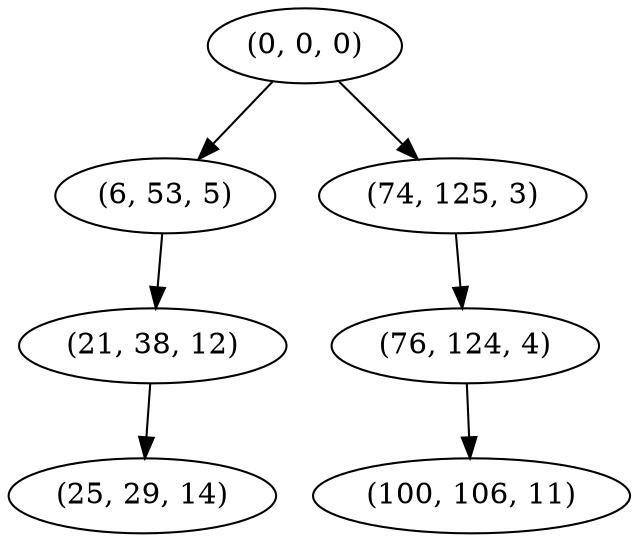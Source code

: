 digraph tree {
    "(0, 0, 0)";
    "(6, 53, 5)";
    "(21, 38, 12)";
    "(25, 29, 14)";
    "(74, 125, 3)";
    "(76, 124, 4)";
    "(100, 106, 11)";
    "(0, 0, 0)" -> "(6, 53, 5)";
    "(0, 0, 0)" -> "(74, 125, 3)";
    "(6, 53, 5)" -> "(21, 38, 12)";
    "(21, 38, 12)" -> "(25, 29, 14)";
    "(74, 125, 3)" -> "(76, 124, 4)";
    "(76, 124, 4)" -> "(100, 106, 11)";
}
